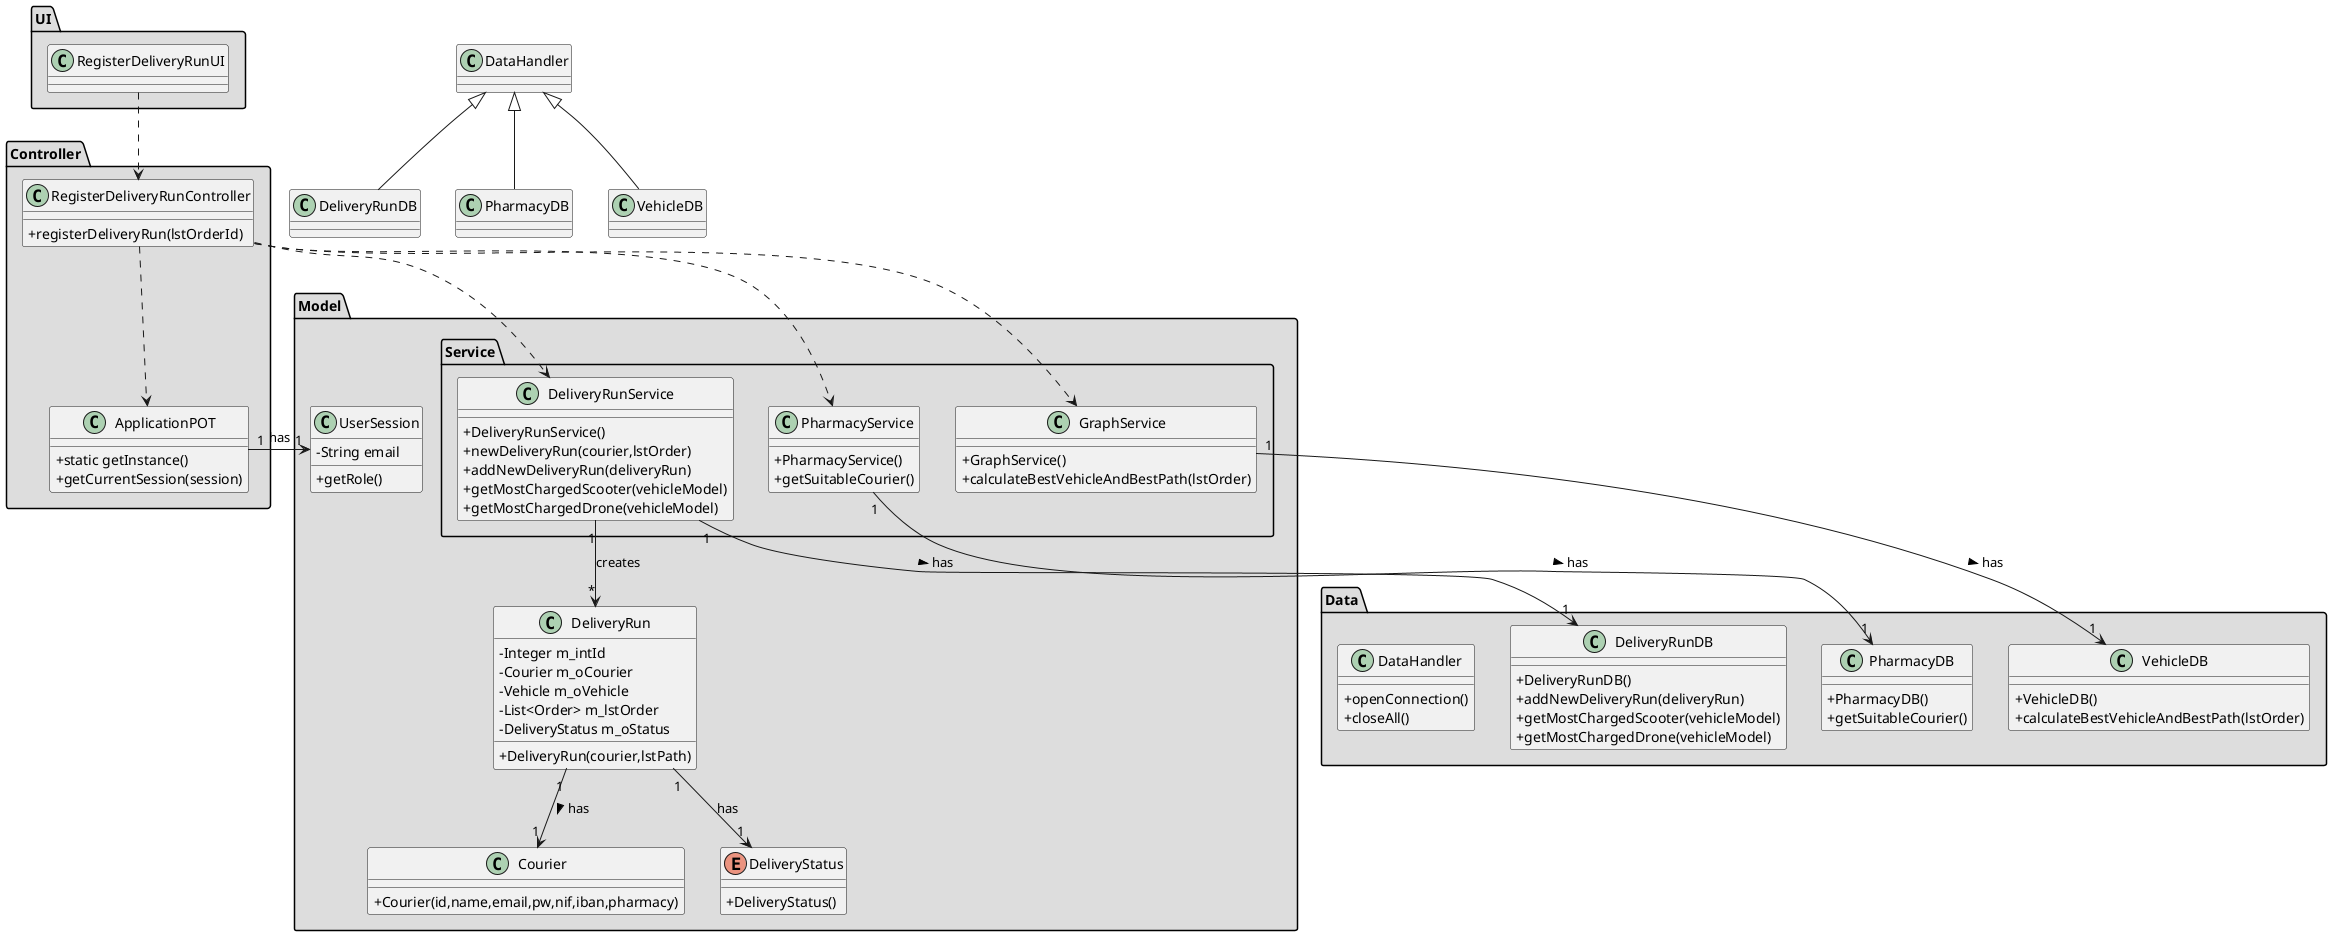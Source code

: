 @startuml
skinparam classAttributeIconSize 0


package "Controller" #DDDDDD {
class ApplicationPOT
{
  +static getInstance()
  +getCurrentSession(session)
}
}

package "Data" #DDDDDD {

class DeliveryRunDB {
+DeliveryRunDB()
+addNewDeliveryRun(deliveryRun)
+getMostChargedScooter(vehicleModel)
+getMostChargedDrone(vehicleModel)
}

class PharmacyDB {
+PharmacyDB()
+getSuitableCourier()
}

class VehicleDB {
+VehicleDB()
+calculateBestVehicleAndBestPath(lstOrder)
}


class DataHandler{
+openConnection()
+closeAll()
}

}

package "UI" #DDDDDD {
class RegisterDeliveryRunUI{

}



}


package "Controller" #DDDDDD {
class RegisterDeliveryRunController{
+registerDeliveryRun(lstOrderId)
}
}


package "Model" #DDDDDD {


class Courier{
+Courier(id,name,email,pw,nif,iban,pharmacy)
}

class DeliveryRun{
-Integer m_intId
-Courier m_oCourier
-Vehicle m_oVehicle
-List<Order> m_lstOrder
-DeliveryStatus m_oStatus
+DeliveryRun(courier,lstPath)
}

}

package "Model" #DDDDDD {
class UserSession{
-String email
+getRole()
}

package "Service" #DDDDDD {


class DeliveryRunService {
+DeliveryRunService()
+newDeliveryRun(courier,lstOrder)
+addNewDeliveryRun(deliveryRun)
+getMostChargedScooter(vehicleModel)
+getMostChargedDrone(vehicleModel)
}

class PharmacyService {
+PharmacyService()
+getSuitableCourier()
}

class GraphService {
+GraphService()
+calculateBestVehicleAndBestPath(lstOrder)
}


}

enum DeliveryStatus{
+DeliveryStatus()
}
}






RegisterDeliveryRunUI ..> RegisterDeliveryRunController
RegisterDeliveryRunController ..> DeliveryRunService
RegisterDeliveryRunController ..> GraphService
RegisterDeliveryRunController ..> ApplicationPOT
RegisterDeliveryRunController ..> PharmacyService
PharmacyService "1" --> "1" PharmacyDB : has >
DeliveryRunService "1" --> "1" DeliveryRunDB : has >
GraphService "1" --> "1" VehicleDB : has >
DeliveryRun "1" --> "1" Courier : has >
DeliveryRun "1" --> "1" DeliveryStatus : has

DeliveryRunService "1" --> "*" DeliveryRun : creates

class DeliveryRunDB extends DataHandler
class PharmacyDB extends DataHandler
class VehicleDB extends DataHandler
ApplicationPOT "1" -> "1" UserSession : has

@enduml